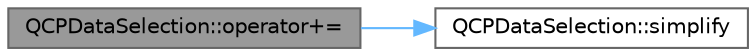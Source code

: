 digraph "QCPDataSelection::operator+="
{
 // LATEX_PDF_SIZE
  bgcolor="transparent";
  edge [fontname=Helvetica,fontsize=10,labelfontname=Helvetica,labelfontsize=10];
  node [fontname=Helvetica,fontsize=10,shape=box,height=0.2,width=0.4];
  rankdir="LR";
  Node1 [label="QCPDataSelection::operator+=",height=0.2,width=0.4,color="gray40", fillcolor="grey60", style="filled", fontcolor="black",tooltip=" "];
  Node1 -> Node2 [color="steelblue1",style="solid"];
  Node2 [label="QCPDataSelection::simplify",height=0.2,width=0.4,color="grey40", fillcolor="white", style="filled",URL="$class_q_c_p_data_selection.html#a4a2fbad1a6e4d1dd26fdfdf88956f2a4",tooltip=" "];
}
